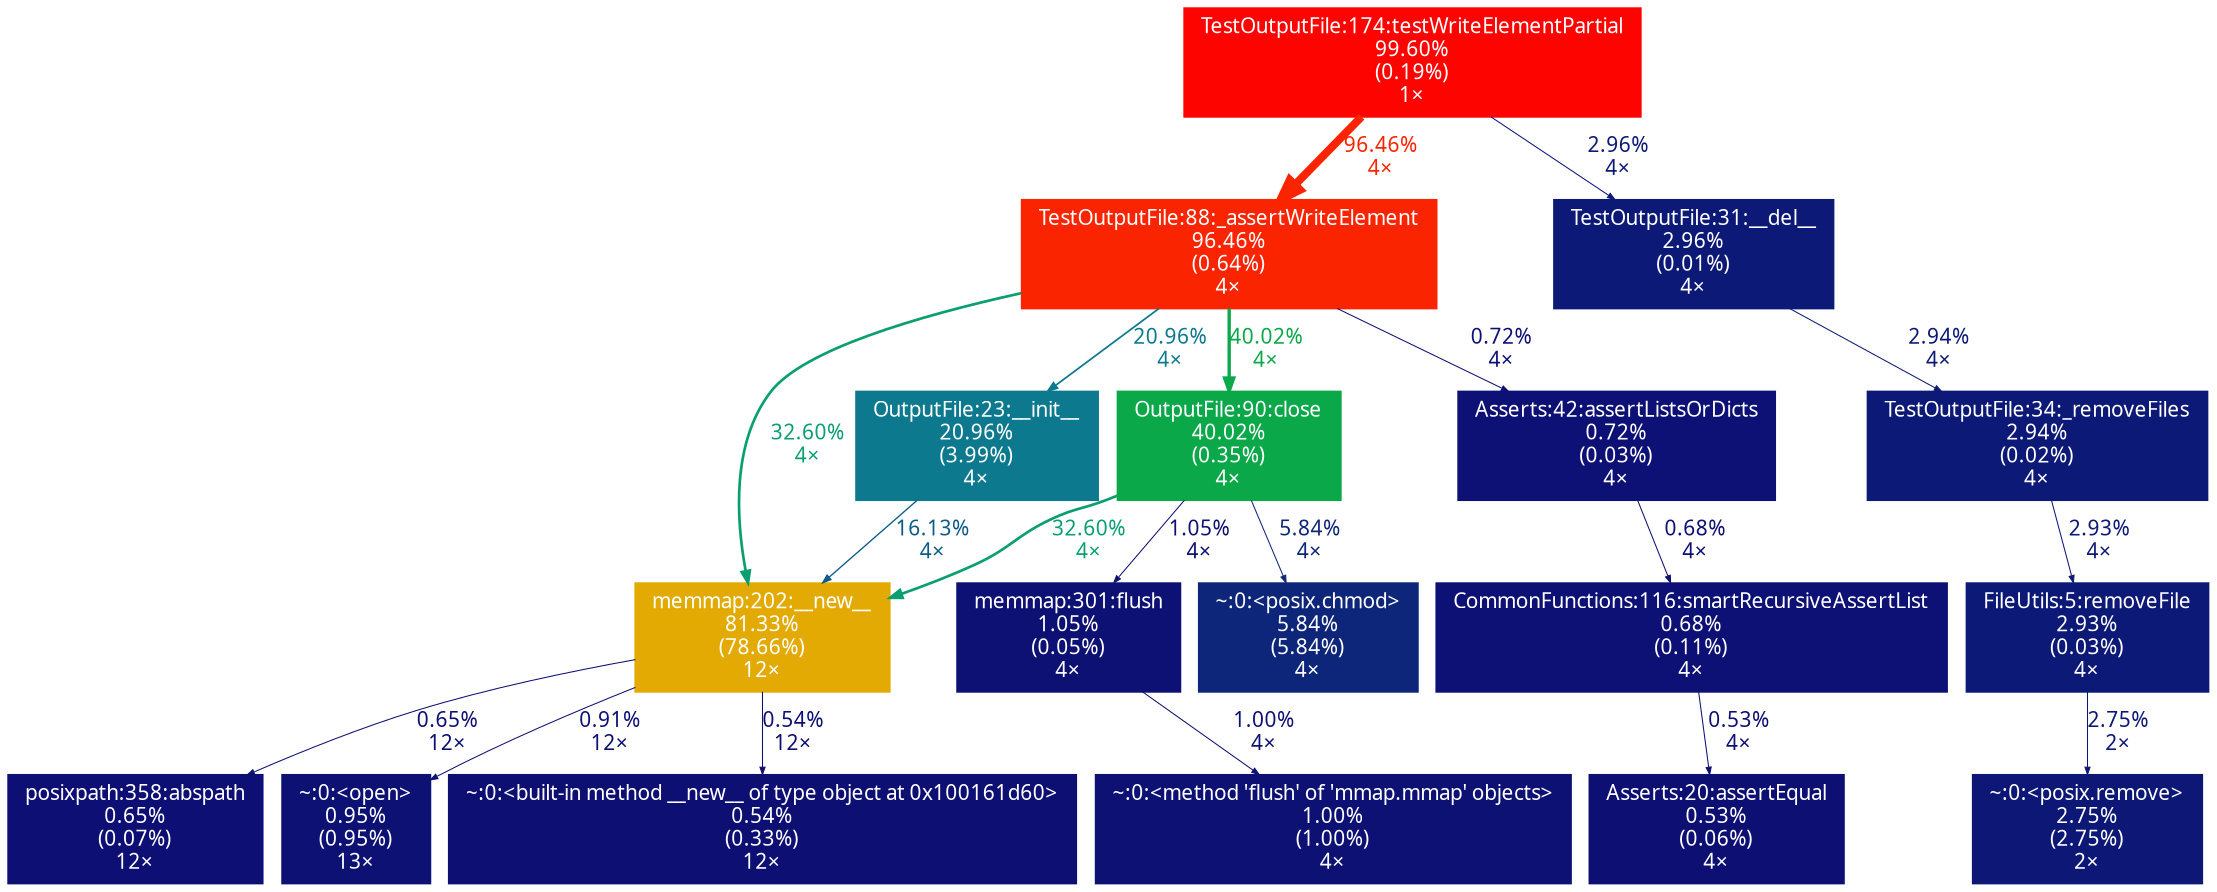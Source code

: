 digraph {
	graph [fontname=vera, nodesep=0.125, ranksep=0.25];
	node [fontcolor=white, fontname=vera, height=0, shape=box, style=filled, width=0];
	edge [fontname=vera];
	1 [color="#0d0f74", fontcolor="#ffffff", fontsize="10.00", label="posixpath:358:abspath\n0.65%\n(0.07%)\n12×", tooltip="/Users/sveinugu/miniconda2/lib/python2.7/posixpath.py"];
	3 [color="#e3aa04", fontcolor="#ffffff", fontsize="10.00", label="memmap:202:__new__\n81.33%\n(78.66%)\n12×", tooltip="/Users/sveinugu/miniconda2/lib/python2.7/site-packages/numpy/core/memmap.py"];
	3 -> 1 [arrowsize="0.35", color="#0d0f74", fontcolor="#0d0f74", fontsize="10.00", label="0.65%\n12×", labeldistance="0.50", penwidth="0.50"];
	3 -> 32 [arrowsize="0.35", color="#0d1074", fontcolor="#0d1074", fontsize="10.00", label="0.91%\n12×", labeldistance="0.50", penwidth="0.50"];
	3 -> 54 [arrowsize="0.35", color="#0d0f73", fontcolor="#0d0f73", fontsize="10.00", label="0.54%\n12×", labeldistance="0.50", penwidth="0.50"];
	4 [color="#0d1976", fontcolor="#ffffff", fontsize="10.00", label="FileUtils:5:removeFile\n2.93%\n(0.03%)\n4×", tooltip="/Users/sveinugu/PycharmProjects/gtrackcore/gtrackcore/test/common/FileUtils.py"];
	4 -> 105 [arrowsize="0.35", color="#0d1876", fontcolor="#0d1876", fontsize="10.00", label="2.75%\n2×", labeldistance="0.50", penwidth="0.50"];
	5 [color="#0d1977", fontcolor="#ffffff", fontsize="10.00", label="TestOutputFile:34:_removeFiles\n2.94%\n(0.02%)\n4×", tooltip="/Users/sveinugu/PycharmProjects/gtrackcore/gtrackcore/test/memmap/TestOutputFile.py"];
	5 -> 4 [arrowsize="0.35", color="#0d1976", fontcolor="#0d1976", fontsize="10.00", label="2.93%\n4×", labeldistance="0.50", penwidth="0.50"];
	13 [color="#0c798e", fontcolor="#ffffff", fontsize="10.00", label="OutputFile:23:__init__\n20.96%\n(3.99%)\n4×", tooltip="/Users/sveinugu/PycharmProjects/gtrackcore/gtrackcore/preprocess/memmap/OutputFile.py"];
	13 -> 3 [arrowsize="0.40", color="#0c5c88", fontcolor="#0c5c88", fontsize="10.00", label="16.13%\n4×", labeldistance="0.65", penwidth="0.65"];
	14 [color="#0d0f73", fontcolor="#ffffff", fontsize="10.00", label="Asserts:20:assertEqual\n0.53%\n(0.06%)\n4×", tooltip="/Users/sveinugu/PycharmProjects/gtrackcore/gtrackcore/test/common/Asserts.py"];
	15 [color="#0d1074", fontcolor="#ffffff", fontsize="10.00", label="CommonFunctions:116:smartRecursiveAssertList\n0.68%\n(0.11%)\n4×", tooltip="/Users/sveinugu/PycharmProjects/gtrackcore/gtrackcore/util/CommonFunctions.py"];
	15 -> 14 [arrowsize="0.35", color="#0d0f73", fontcolor="#0d0f73", fontsize="10.00", label="0.53%\n4×", labeldistance="0.50", penwidth="0.50"];
	32 [color="#0d1174", fontcolor="#ffffff", fontsize="10.00", label="~:0:<open>\n0.95%\n(0.95%)\n13×", tooltip="~"];
	35 [color="#0ba849", fontcolor="#ffffff", fontsize="10.00", label="OutputFile:90:close\n40.02%\n(0.35%)\n4×", tooltip="/Users/sveinugu/PycharmProjects/gtrackcore/gtrackcore/preprocess/memmap/OutputFile.py"];
	35 -> 3 [arrowsize="0.57", color="#0b9e71", fontcolor="#0b9e71", fontsize="10.00", label="32.60%\n4×", labeldistance="1.30", penwidth="1.30"];
	35 -> 42 [arrowsize="0.35", color="#0d1174", fontcolor="#0d1174", fontsize="10.00", label="1.05%\n4×", labeldistance="0.50", penwidth="0.50"];
	35 -> 44 [arrowsize="0.35", color="#0d267a", fontcolor="#0d267a", fontsize="10.00", label="5.84%\n4×", labeldistance="0.50", penwidth="0.50"];
	36 [color="#fa2401", fontcolor="#ffffff", fontsize="10.00", label="TestOutputFile:88:_assertWriteElement\n96.46%\n(0.64%)\n4×", tooltip="/Users/sveinugu/PycharmProjects/gtrackcore/gtrackcore/test/memmap/TestOutputFile.py"];
	36 -> 3 [arrowsize="0.57", color="#0b9e71", fontcolor="#0b9e71", fontsize="10.00", label="32.60%\n4×", labeldistance="1.30", penwidth="1.30"];
	36 -> 13 [arrowsize="0.46", color="#0c798e", fontcolor="#0c798e", fontsize="10.00", label="20.96%\n4×", labeldistance="0.84", penwidth="0.84"];
	36 -> 35 [arrowsize="0.63", color="#0ba849", fontcolor="#0ba849", fontsize="10.00", label="40.02%\n4×", labeldistance="1.60", penwidth="1.60"];
	36 -> 114 [arrowsize="0.35", color="#0d1074", fontcolor="#0d1074", fontsize="10.00", label="0.72%\n4×", labeldistance="0.50", penwidth="0.50"];
	42 [color="#0d1174", fontcolor="#ffffff", fontsize="10.00", label="memmap:301:flush\n1.05%\n(0.05%)\n4×", tooltip="/Users/sveinugu/miniconda2/lib/python2.7/site-packages/numpy/core/memmap.py"];
	42 -> 89 [arrowsize="0.35", color="#0d1174", fontcolor="#0d1174", fontsize="10.00", label="1.00%\n4×", labeldistance="0.50", penwidth="0.50"];
	44 [color="#0d267a", fontcolor="#ffffff", fontsize="10.00", label="~:0:<posix.chmod>\n5.84%\n(5.84%)\n4×", tooltip="~"];
	54 [color="#0d0f73", fontcolor="#ffffff", fontsize="10.00", label="~:0:<built-in method __new__ of type object at 0x100161d60>\n0.54%\n(0.33%)\n12×", tooltip="~"];
	62 [color="#0d1977", fontcolor="#ffffff", fontsize="10.00", label="TestOutputFile:31:__del__\n2.96%\n(0.01%)\n4×", tooltip="/Users/sveinugu/PycharmProjects/gtrackcore/gtrackcore/test/memmap/TestOutputFile.py"];
	62 -> 5 [arrowsize="0.35", color="#0d1977", fontcolor="#0d1977", fontsize="10.00", label="2.94%\n4×", labeldistance="0.50", penwidth="0.50"];
	89 [color="#0d1174", fontcolor="#ffffff", fontsize="10.00", label="~:0:<method 'flush' of 'mmap.mmap' objects>\n1.00%\n(1.00%)\n4×", tooltip="~"];
	93 [color="#fe0400", fontcolor="#ffffff", fontsize="10.00", label="TestOutputFile:174:testWriteElementPartial\n99.60%\n(0.19%)\n1×", tooltip="/Users/sveinugu/PycharmProjects/gtrackcore/gtrackcore/test/memmap/TestOutputFile.py"];
	93 -> 36 [arrowsize="0.98", color="#fa2401", fontcolor="#fa2401", fontsize="10.00", label="96.46%\n4×", labeldistance="3.86", penwidth="3.86"];
	93 -> 62 [arrowsize="0.35", color="#0d1977", fontcolor="#0d1977", fontsize="10.00", label="2.96%\n4×", labeldistance="0.50", penwidth="0.50"];
	105 [color="#0d1876", fontcolor="#ffffff", fontsize="10.00", label="~:0:<posix.remove>\n2.75%\n(2.75%)\n2×", tooltip="~"];
	114 [color="#0d1074", fontcolor="#ffffff", fontsize="10.00", label="Asserts:42:assertListsOrDicts\n0.72%\n(0.03%)\n4×", tooltip="/Users/sveinugu/PycharmProjects/gtrackcore/gtrackcore/test/common/Asserts.py"];
	114 -> 15 [arrowsize="0.35", color="#0d1074", fontcolor="#0d1074", fontsize="10.00", label="0.68%\n4×", labeldistance="0.50", penwidth="0.50"];
}
